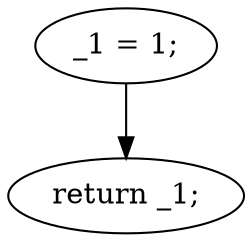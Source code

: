 digraph { // always
    A2 [label="_1 = 1;"];
    A3 [label="return _1;"];
    A2 -> A3 [label="", color="black"];
}
